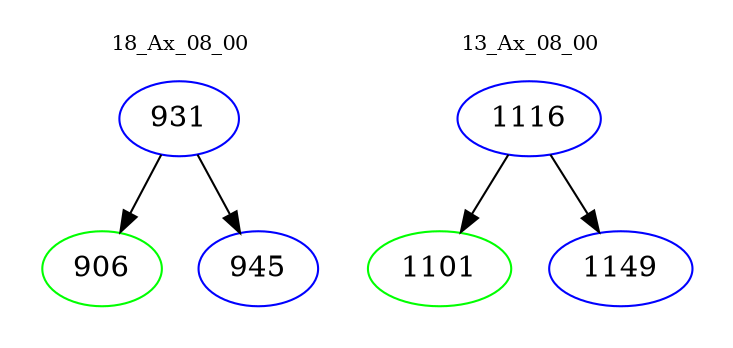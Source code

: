 digraph{
subgraph cluster_0 {
color = white
label = "18_Ax_08_00";
fontsize=10;
T0_931 [label="931", color="blue"]
T0_931 -> T0_906 [color="black"]
T0_906 [label="906", color="green"]
T0_931 -> T0_945 [color="black"]
T0_945 [label="945", color="blue"]
}
subgraph cluster_1 {
color = white
label = "13_Ax_08_00";
fontsize=10;
T1_1116 [label="1116", color="blue"]
T1_1116 -> T1_1101 [color="black"]
T1_1101 [label="1101", color="green"]
T1_1116 -> T1_1149 [color="black"]
T1_1149 [label="1149", color="blue"]
}
}
